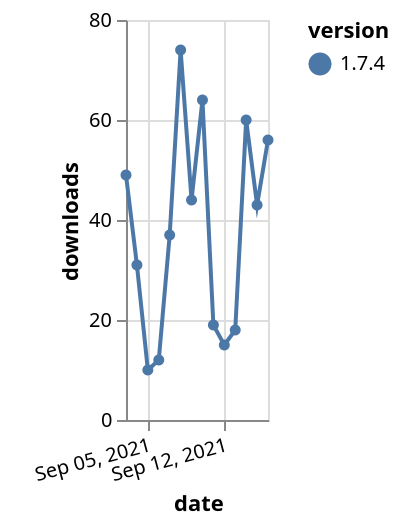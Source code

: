 {"$schema": "https://vega.github.io/schema/vega-lite/v5.json", "description": "A simple bar chart with embedded data.", "data": {"values": [{"date": "2021-09-03", "total": 58475, "delta": 49, "version": "1.7.4"}, {"date": "2021-09-04", "total": 58506, "delta": 31, "version": "1.7.4"}, {"date": "2021-09-05", "total": 58516, "delta": 10, "version": "1.7.4"}, {"date": "2021-09-06", "total": 58528, "delta": 12, "version": "1.7.4"}, {"date": "2021-09-07", "total": 58565, "delta": 37, "version": "1.7.4"}, {"date": "2021-09-08", "total": 58639, "delta": 74, "version": "1.7.4"}, {"date": "2021-09-09", "total": 58683, "delta": 44, "version": "1.7.4"}, {"date": "2021-09-10", "total": 58747, "delta": 64, "version": "1.7.4"}, {"date": "2021-09-11", "total": 58766, "delta": 19, "version": "1.7.4"}, {"date": "2021-09-12", "total": 58781, "delta": 15, "version": "1.7.4"}, {"date": "2021-09-13", "total": 58799, "delta": 18, "version": "1.7.4"}, {"date": "2021-09-14", "total": 58859, "delta": 60, "version": "1.7.4"}, {"date": "2021-09-15", "total": 58902, "delta": 43, "version": "1.7.4"}, {"date": "2021-09-16", "total": 58958, "delta": 56, "version": "1.7.4"}]}, "width": "container", "mark": {"type": "line", "point": {"filled": true}}, "encoding": {"x": {"field": "date", "type": "temporal", "timeUnit": "yearmonthdate", "title": "date", "axis": {"labelAngle": -15}}, "y": {"field": "delta", "type": "quantitative", "title": "downloads"}, "color": {"field": "version", "type": "nominal"}, "tooltip": {"field": "delta"}}}